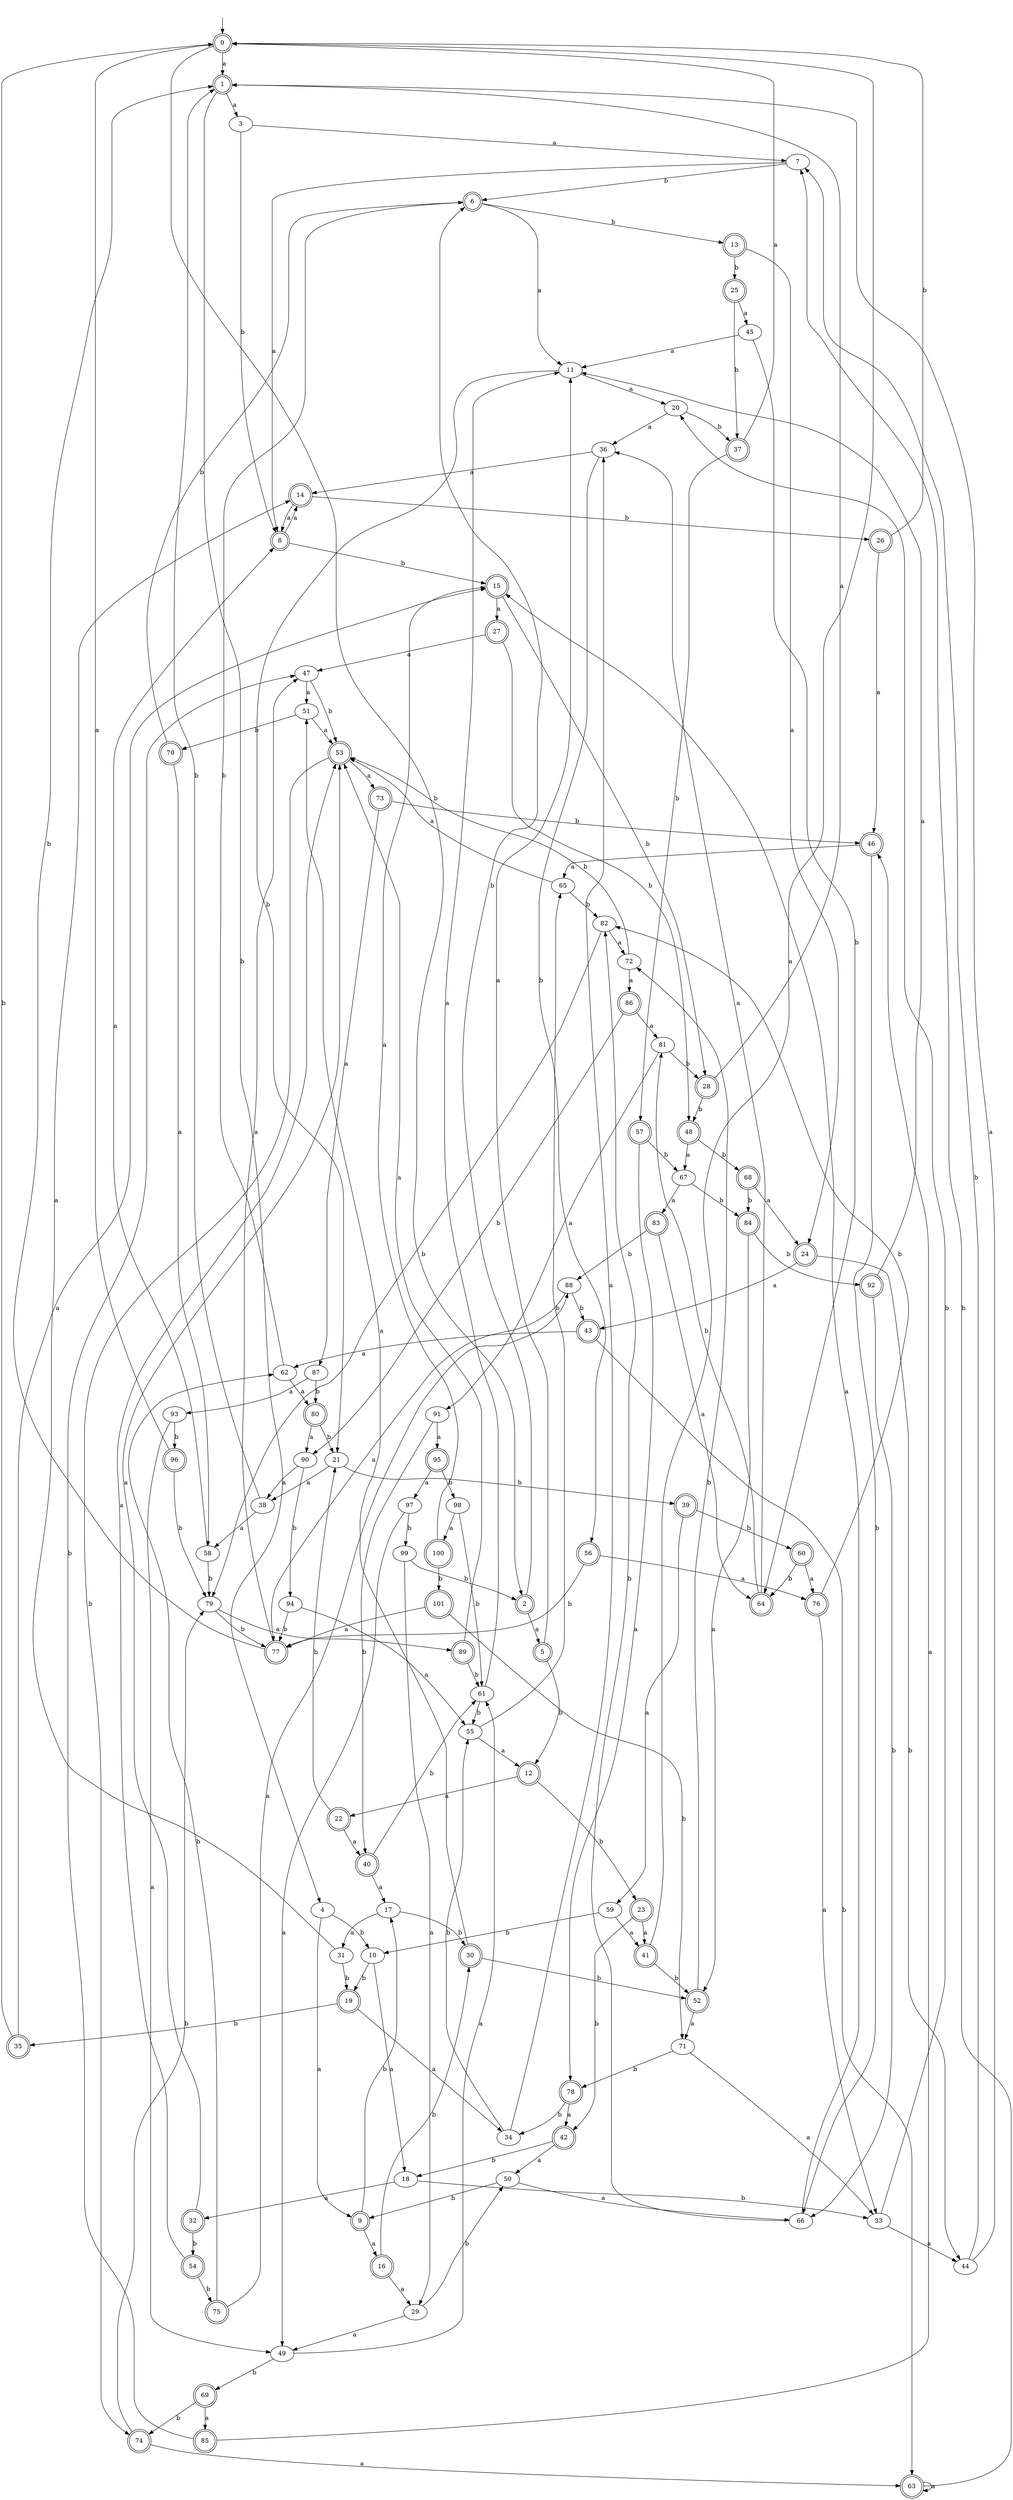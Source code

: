 digraph RandomDFA {
  __start0 [label="", shape=none];
  __start0 -> 0 [label=""];
  0 [shape=circle] [shape=doublecircle]
  0 -> 1 [label="a"]
  0 -> 2 [label="b"]
  1 [shape=doublecircle]
  1 -> 3 [label="a"]
  1 -> 4 [label="b"]
  2 [shape=doublecircle]
  2 -> 5 [label="a"]
  2 -> 6 [label="b"]
  3
  3 -> 7 [label="a"]
  3 -> 8 [label="b"]
  4
  4 -> 9 [label="a"]
  4 -> 10 [label="b"]
  5 [shape=doublecircle]
  5 -> 11 [label="a"]
  5 -> 12 [label="b"]
  6 [shape=doublecircle]
  6 -> 11 [label="a"]
  6 -> 13 [label="b"]
  7
  7 -> 8 [label="a"]
  7 -> 6 [label="b"]
  8 [shape=doublecircle]
  8 -> 14 [label="a"]
  8 -> 15 [label="b"]
  9 [shape=doublecircle]
  9 -> 16 [label="a"]
  9 -> 17 [label="b"]
  10
  10 -> 18 [label="a"]
  10 -> 19 [label="b"]
  11
  11 -> 20 [label="a"]
  11 -> 21 [label="b"]
  12 [shape=doublecircle]
  12 -> 22 [label="a"]
  12 -> 23 [label="b"]
  13 [shape=doublecircle]
  13 -> 24 [label="a"]
  13 -> 25 [label="b"]
  14 [shape=doublecircle]
  14 -> 8 [label="a"]
  14 -> 26 [label="b"]
  15 [shape=doublecircle]
  15 -> 27 [label="a"]
  15 -> 28 [label="b"]
  16 [shape=doublecircle]
  16 -> 29 [label="a"]
  16 -> 30 [label="b"]
  17
  17 -> 31 [label="a"]
  17 -> 30 [label="b"]
  18
  18 -> 32 [label="a"]
  18 -> 33 [label="b"]
  19 [shape=doublecircle]
  19 -> 34 [label="a"]
  19 -> 35 [label="b"]
  20
  20 -> 36 [label="a"]
  20 -> 37 [label="b"]
  21
  21 -> 38 [label="a"]
  21 -> 39 [label="b"]
  22 [shape=doublecircle]
  22 -> 40 [label="a"]
  22 -> 21 [label="b"]
  23 [shape=doublecircle]
  23 -> 41 [label="a"]
  23 -> 42 [label="b"]
  24 [shape=doublecircle]
  24 -> 43 [label="a"]
  24 -> 44 [label="b"]
  25 [shape=doublecircle]
  25 -> 45 [label="a"]
  25 -> 37 [label="b"]
  26 [shape=doublecircle]
  26 -> 46 [label="a"]
  26 -> 0 [label="b"]
  27 [shape=doublecircle]
  27 -> 47 [label="a"]
  27 -> 48 [label="b"]
  28 [shape=doublecircle]
  28 -> 1 [label="a"]
  28 -> 48 [label="b"]
  29
  29 -> 49 [label="a"]
  29 -> 50 [label="b"]
  30 [shape=doublecircle]
  30 -> 51 [label="a"]
  30 -> 52 [label="b"]
  31
  31 -> 14 [label="a"]
  31 -> 19 [label="b"]
  32 [shape=doublecircle]
  32 -> 53 [label="a"]
  32 -> 54 [label="b"]
  33
  33 -> 44 [label="a"]
  33 -> 20 [label="b"]
  34
  34 -> 36 [label="a"]
  34 -> 55 [label="b"]
  35 [shape=doublecircle]
  35 -> 15 [label="a"]
  35 -> 0 [label="b"]
  36
  36 -> 14 [label="a"]
  36 -> 56 [label="b"]
  37 [shape=doublecircle]
  37 -> 0 [label="a"]
  37 -> 57 [label="b"]
  38
  38 -> 58 [label="a"]
  38 -> 1 [label="b"]
  39 [shape=doublecircle]
  39 -> 59 [label="a"]
  39 -> 60 [label="b"]
  40 [shape=doublecircle]
  40 -> 17 [label="a"]
  40 -> 61 [label="b"]
  41 [shape=doublecircle]
  41 -> 0 [label="a"]
  41 -> 52 [label="b"]
  42 [shape=doublecircle]
  42 -> 50 [label="a"]
  42 -> 18 [label="b"]
  43 [shape=doublecircle]
  43 -> 62 [label="a"]
  43 -> 63 [label="b"]
  44
  44 -> 1 [label="a"]
  44 -> 7 [label="b"]
  45
  45 -> 11 [label="a"]
  45 -> 64 [label="b"]
  46 [shape=doublecircle]
  46 -> 65 [label="a"]
  46 -> 66 [label="b"]
  47
  47 -> 51 [label="a"]
  47 -> 53 [label="b"]
  48 [shape=doublecircle]
  48 -> 67 [label="a"]
  48 -> 68 [label="b"]
  49
  49 -> 61 [label="a"]
  49 -> 69 [label="b"]
  50
  50 -> 66 [label="a"]
  50 -> 9 [label="b"]
  51
  51 -> 53 [label="a"]
  51 -> 70 [label="b"]
  52 [shape=doublecircle]
  52 -> 71 [label="a"]
  52 -> 72 [label="b"]
  53 [shape=doublecircle]
  53 -> 73 [label="a"]
  53 -> 74 [label="b"]
  54 [shape=doublecircle]
  54 -> 53 [label="a"]
  54 -> 75 [label="b"]
  55
  55 -> 12 [label="a"]
  55 -> 65 [label="b"]
  56 [shape=doublecircle]
  56 -> 76 [label="a"]
  56 -> 77 [label="b"]
  57 [shape=doublecircle]
  57 -> 78 [label="a"]
  57 -> 67 [label="b"]
  58
  58 -> 8 [label="a"]
  58 -> 79 [label="b"]
  59
  59 -> 41 [label="a"]
  59 -> 10 [label="b"]
  60 [shape=doublecircle]
  60 -> 76 [label="a"]
  60 -> 64 [label="b"]
  61
  61 -> 11 [label="a"]
  61 -> 55 [label="b"]
  62
  62 -> 80 [label="a"]
  62 -> 6 [label="b"]
  63 [shape=doublecircle]
  63 -> 63 [label="a"]
  63 -> 7 [label="b"]
  64 [shape=doublecircle]
  64 -> 36 [label="a"]
  64 -> 81 [label="b"]
  65
  65 -> 53 [label="a"]
  65 -> 82 [label="b"]
  66
  66 -> 15 [label="a"]
  66 -> 82 [label="b"]
  67
  67 -> 83 [label="a"]
  67 -> 84 [label="b"]
  68 [shape=doublecircle]
  68 -> 24 [label="a"]
  68 -> 84 [label="b"]
  69 [shape=doublecircle]
  69 -> 85 [label="a"]
  69 -> 74 [label="b"]
  70 [shape=doublecircle]
  70 -> 58 [label="a"]
  70 -> 6 [label="b"]
  71
  71 -> 33 [label="a"]
  71 -> 78 [label="b"]
  72
  72 -> 86 [label="a"]
  72 -> 53 [label="b"]
  73 [shape=doublecircle]
  73 -> 87 [label="a"]
  73 -> 46 [label="b"]
  74 [shape=doublecircle]
  74 -> 63 [label="a"]
  74 -> 79 [label="b"]
  75 [shape=doublecircle]
  75 -> 88 [label="a"]
  75 -> 62 [label="b"]
  76 [shape=doublecircle]
  76 -> 33 [label="a"]
  76 -> 82 [label="b"]
  77 [shape=doublecircle]
  77 -> 47 [label="a"]
  77 -> 1 [label="b"]
  78 [shape=doublecircle]
  78 -> 42 [label="a"]
  78 -> 34 [label="b"]
  79
  79 -> 89 [label="a"]
  79 -> 77 [label="b"]
  80 [shape=doublecircle]
  80 -> 90 [label="a"]
  80 -> 21 [label="b"]
  81
  81 -> 91 [label="a"]
  81 -> 28 [label="b"]
  82
  82 -> 72 [label="a"]
  82 -> 79 [label="b"]
  83 [shape=doublecircle]
  83 -> 64 [label="a"]
  83 -> 88 [label="b"]
  84 [shape=doublecircle]
  84 -> 52 [label="a"]
  84 -> 92 [label="b"]
  85 [shape=doublecircle]
  85 -> 46 [label="a"]
  85 -> 47 [label="b"]
  86 [shape=doublecircle]
  86 -> 81 [label="a"]
  86 -> 90 [label="b"]
  87
  87 -> 93 [label="a"]
  87 -> 80 [label="b"]
  88
  88 -> 77 [label="a"]
  88 -> 43 [label="b"]
  89 [shape=doublecircle]
  89 -> 53 [label="a"]
  89 -> 61 [label="b"]
  90
  90 -> 38 [label="a"]
  90 -> 94 [label="b"]
  91
  91 -> 95 [label="a"]
  91 -> 40 [label="b"]
  92 [shape=doublecircle]
  92 -> 11 [label="a"]
  92 -> 66 [label="b"]
  93
  93 -> 49 [label="a"]
  93 -> 96 [label="b"]
  94
  94 -> 55 [label="a"]
  94 -> 77 [label="b"]
  95 [shape=doublecircle]
  95 -> 97 [label="a"]
  95 -> 98 [label="b"]
  96 [shape=doublecircle]
  96 -> 0 [label="a"]
  96 -> 79 [label="b"]
  97
  97 -> 49 [label="a"]
  97 -> 99 [label="b"]
  98
  98 -> 100 [label="a"]
  98 -> 61 [label="b"]
  99
  99 -> 29 [label="a"]
  99 -> 2 [label="b"]
  100 [shape=doublecircle]
  100 -> 15 [label="a"]
  100 -> 101 [label="b"]
  101 [shape=doublecircle]
  101 -> 77 [label="a"]
  101 -> 71 [label="b"]
}
